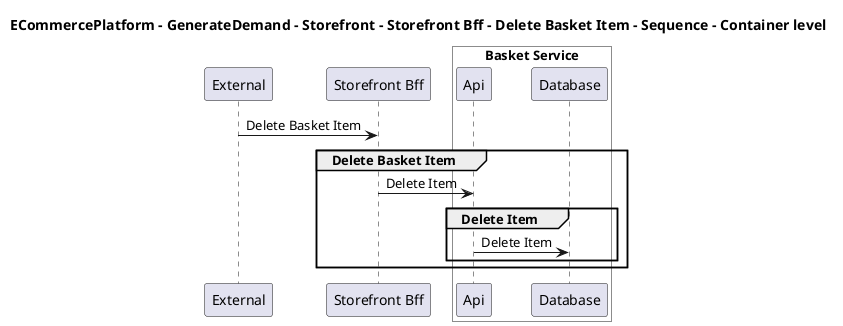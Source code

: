 @startuml

title ECommercePlatform - GenerateDemand - Storefront - Storefront Bff - Delete Basket Item - Sequence - Container level

participant "External" as C4InterFlow.SoftwareSystems.ExternalSystem
participant "Storefront Bff" as ECommercePlatform.GenerateDemand.Storefront.SoftwareSystems.StorefrontBff

box "Basket Service" #White
    participant "Api" as ECommercePlatform.GenerateDemand.Basket.SoftwareSystems.BasketService.Containers.Api
    participant "Database" as ECommercePlatform.GenerateDemand.Basket.SoftwareSystems.BasketService.Containers.Database
end box


C4InterFlow.SoftwareSystems.ExternalSystem -> ECommercePlatform.GenerateDemand.Storefront.SoftwareSystems.StorefrontBff : Delete Basket Item
group Delete Basket Item
ECommercePlatform.GenerateDemand.Storefront.SoftwareSystems.StorefrontBff -> ECommercePlatform.GenerateDemand.Basket.SoftwareSystems.BasketService.Containers.Api : Delete Item
group Delete Item
ECommercePlatform.GenerateDemand.Basket.SoftwareSystems.BasketService.Containers.Api -> ECommercePlatform.GenerateDemand.Basket.SoftwareSystems.BasketService.Containers.Database : Delete Item
end
end


@enduml
